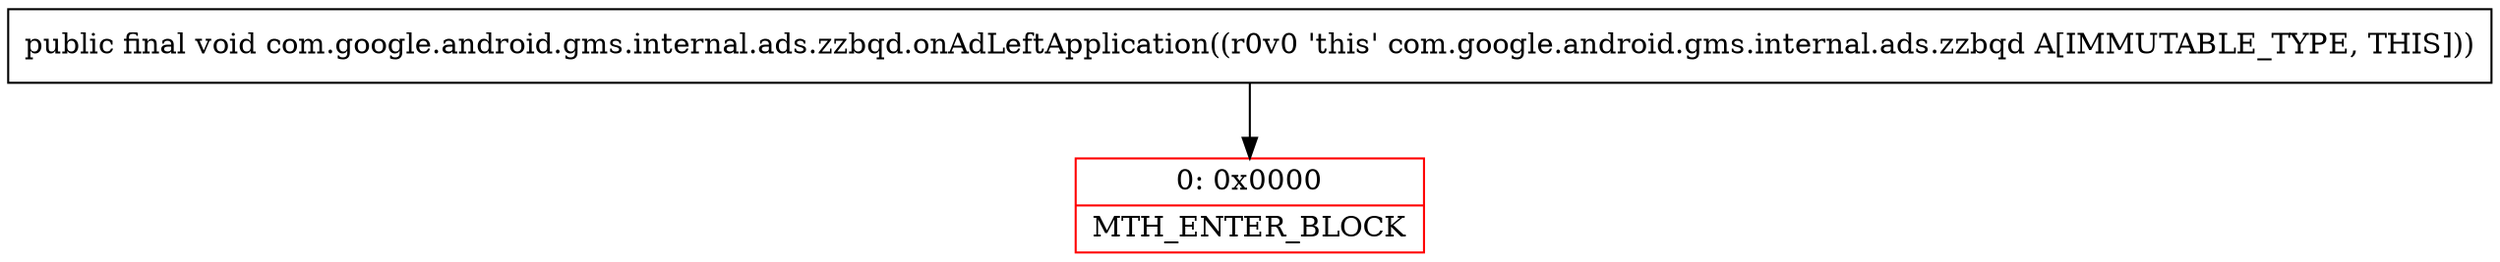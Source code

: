 digraph "CFG forcom.google.android.gms.internal.ads.zzbqd.onAdLeftApplication()V" {
subgraph cluster_Region_1246181818 {
label = "R(0)";
node [shape=record,color=blue];
}
Node_0 [shape=record,color=red,label="{0\:\ 0x0000|MTH_ENTER_BLOCK\l}"];
MethodNode[shape=record,label="{public final void com.google.android.gms.internal.ads.zzbqd.onAdLeftApplication((r0v0 'this' com.google.android.gms.internal.ads.zzbqd A[IMMUTABLE_TYPE, THIS])) }"];
MethodNode -> Node_0;
}

